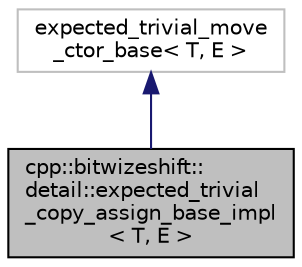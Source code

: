 digraph "cpp::bitwizeshift::detail::expected_trivial_copy_assign_base_impl&lt; T, E &gt;"
{
  edge [fontname="Helvetica",fontsize="10",labelfontname="Helvetica",labelfontsize="10"];
  node [fontname="Helvetica",fontsize="10",shape=record];
  Node2 [label="cpp::bitwizeshift::\ldetail::expected_trivial\l_copy_assign_base_impl\l\< T, E \>",height=0.2,width=0.4,color="black", fillcolor="grey75", style="filled", fontcolor="black"];
  Node3 -> Node2 [dir="back",color="midnightblue",fontsize="10",style="solid",fontname="Helvetica"];
  Node3 [label="expected_trivial_move\l_ctor_base\< T, E \>",height=0.2,width=0.4,color="grey75", fillcolor="white", style="filled"];
}
